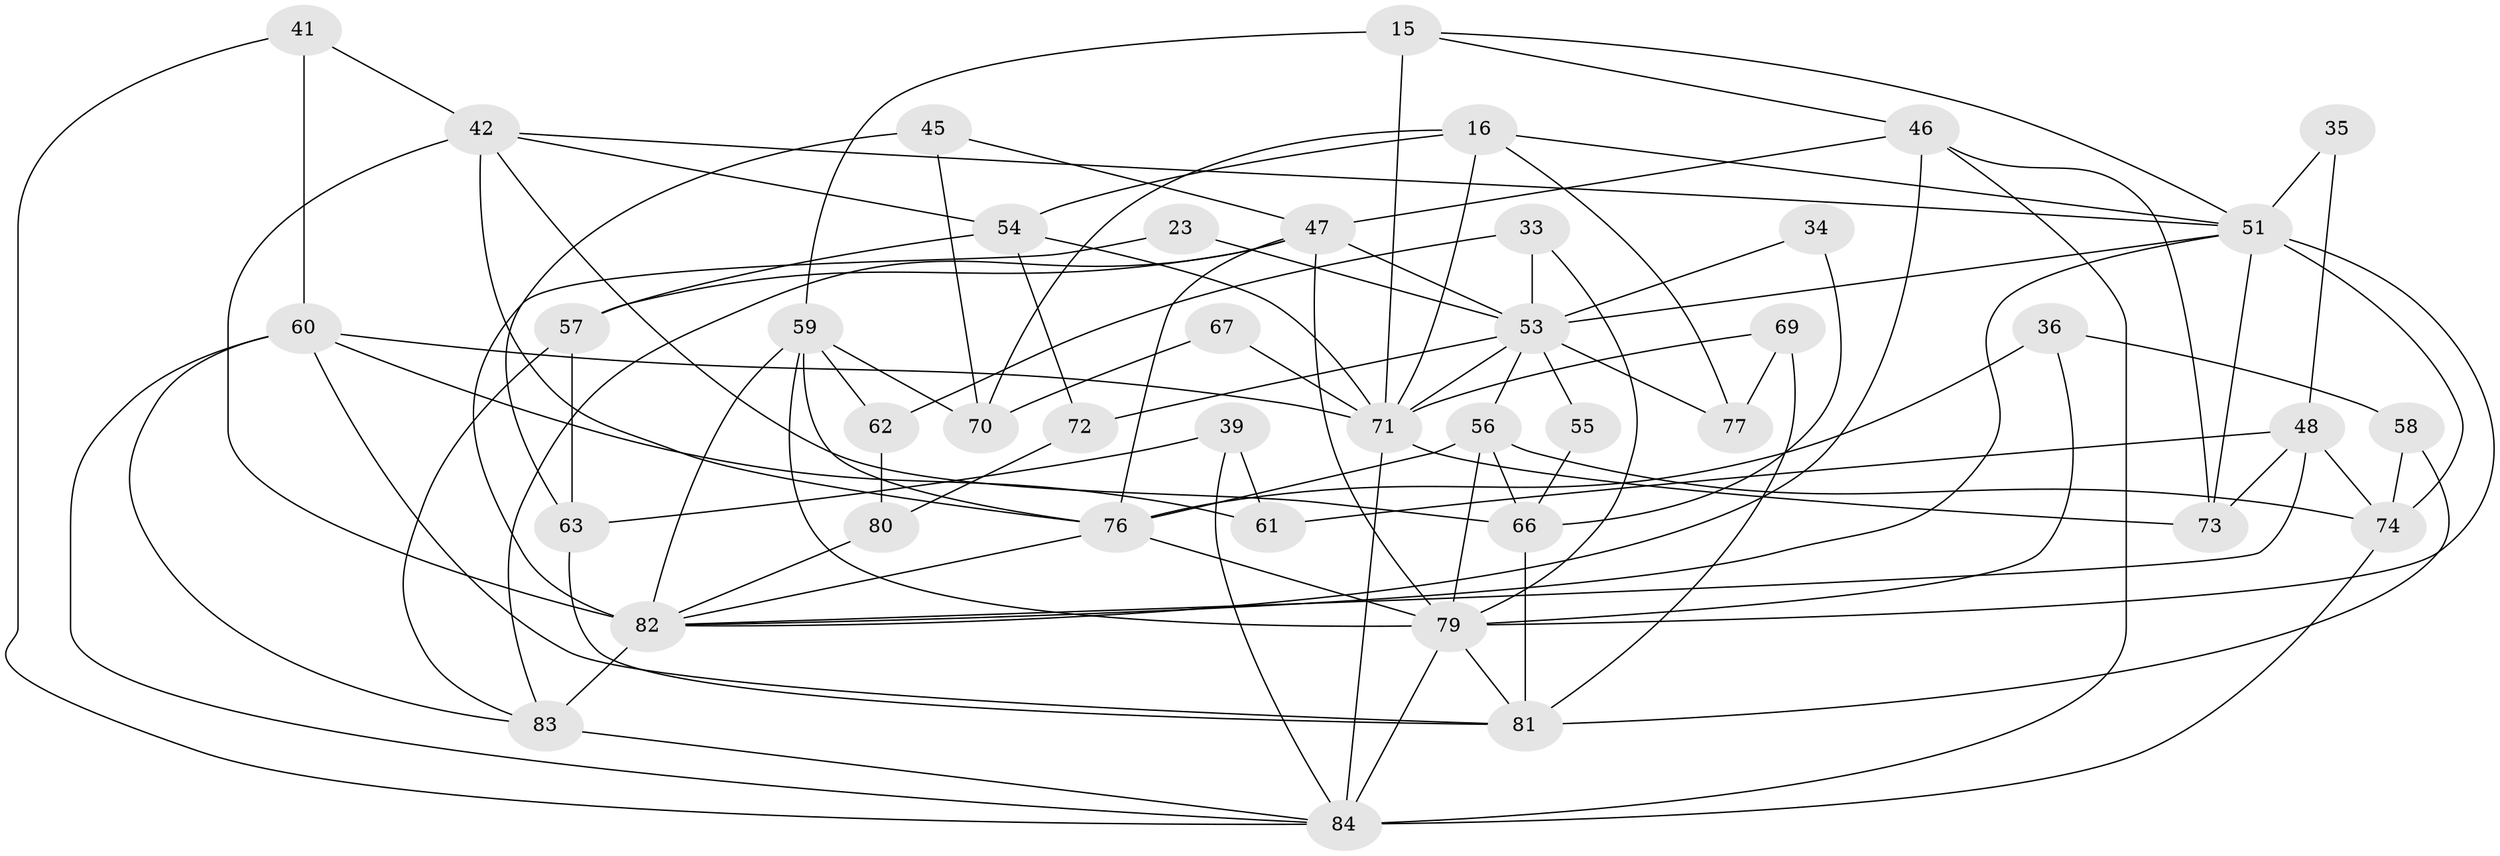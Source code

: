 // original degree distribution, {4: 0.30952380952380953, 7: 0.023809523809523808, 3: 0.30952380952380953, 5: 0.14285714285714285, 2: 0.09523809523809523, 6: 0.09523809523809523, 8: 0.023809523809523808}
// Generated by graph-tools (version 1.1) at 2025/50/03/09/25 04:50:40]
// undirected, 42 vertices, 99 edges
graph export_dot {
graph [start="1"]
  node [color=gray90,style=filled];
  15 [super="+10"];
  16 [super="+2"];
  23;
  33 [super="+27"];
  34;
  35;
  36;
  39;
  41;
  42 [super="+3"];
  45;
  46;
  47 [super="+26"];
  48;
  51 [super="+50"];
  53 [super="+29+40+44"];
  54;
  55;
  56;
  57;
  58;
  59 [super="+11"];
  60 [super="+6"];
  61;
  62;
  63;
  66 [super="+52"];
  67;
  69;
  70;
  71 [super="+5+65"];
  72 [super="+37"];
  73 [super="+19"];
  74 [super="+43"];
  76 [super="+21+49"];
  77;
  79 [super="+8+38+64"];
  80;
  81 [super="+20+68"];
  82 [super="+18+31+22"];
  83 [super="+1+75"];
  84 [super="+32+78"];
  15 -- 51;
  15 -- 59 [weight=2];
  15 -- 71 [weight=2];
  15 -- 46;
  16 -- 77;
  16 -- 71 [weight=2];
  16 -- 70;
  16 -- 54;
  16 -- 51;
  23 -- 82;
  23 -- 53;
  33 -- 62;
  33 -- 79 [weight=2];
  33 -- 53 [weight=2];
  34 -- 66;
  34 -- 53;
  35 -- 48;
  35 -- 51;
  36 -- 58;
  36 -- 76;
  36 -- 79;
  39 -- 61;
  39 -- 63;
  39 -- 84;
  41 -- 60;
  41 -- 42;
  41 -- 84;
  42 -- 54 [weight=2];
  42 -- 76 [weight=2];
  42 -- 82;
  42 -- 66;
  42 -- 51;
  45 -- 70;
  45 -- 63;
  45 -- 47;
  46 -- 82;
  46 -- 73;
  46 -- 47;
  46 -- 84;
  47 -- 57;
  47 -- 76 [weight=2];
  47 -- 83;
  47 -- 53 [weight=3];
  47 -- 79;
  48 -- 73;
  48 -- 61;
  48 -- 82;
  48 -- 74;
  51 -- 53 [weight=3];
  51 -- 73 [weight=2];
  51 -- 74 [weight=2];
  51 -- 79 [weight=2];
  51 -- 82;
  53 -- 55;
  53 -- 77;
  53 -- 71 [weight=2];
  53 -- 72 [weight=2];
  53 -- 56;
  54 -- 57;
  54 -- 72;
  54 -- 71;
  55 -- 66;
  56 -- 74;
  56 -- 76;
  56 -- 79;
  56 -- 66;
  57 -- 63;
  57 -- 83;
  58 -- 74;
  58 -- 81;
  59 -- 82 [weight=2];
  59 -- 62;
  59 -- 70;
  59 -- 76;
  59 -- 79;
  60 -- 61;
  60 -- 81 [weight=2];
  60 -- 83 [weight=2];
  60 -- 71;
  60 -- 84;
  62 -- 80;
  63 -- 81;
  66 -- 81 [weight=2];
  67 -- 70;
  67 -- 71;
  69 -- 77;
  69 -- 71;
  69 -- 81;
  71 -- 73 [weight=2];
  71 -- 84 [weight=2];
  72 -- 80;
  74 -- 84;
  76 -- 82;
  76 -- 79;
  79 -- 84 [weight=3];
  79 -- 81;
  80 -- 82;
  82 -- 83 [weight=2];
  83 -- 84 [weight=2];
}
